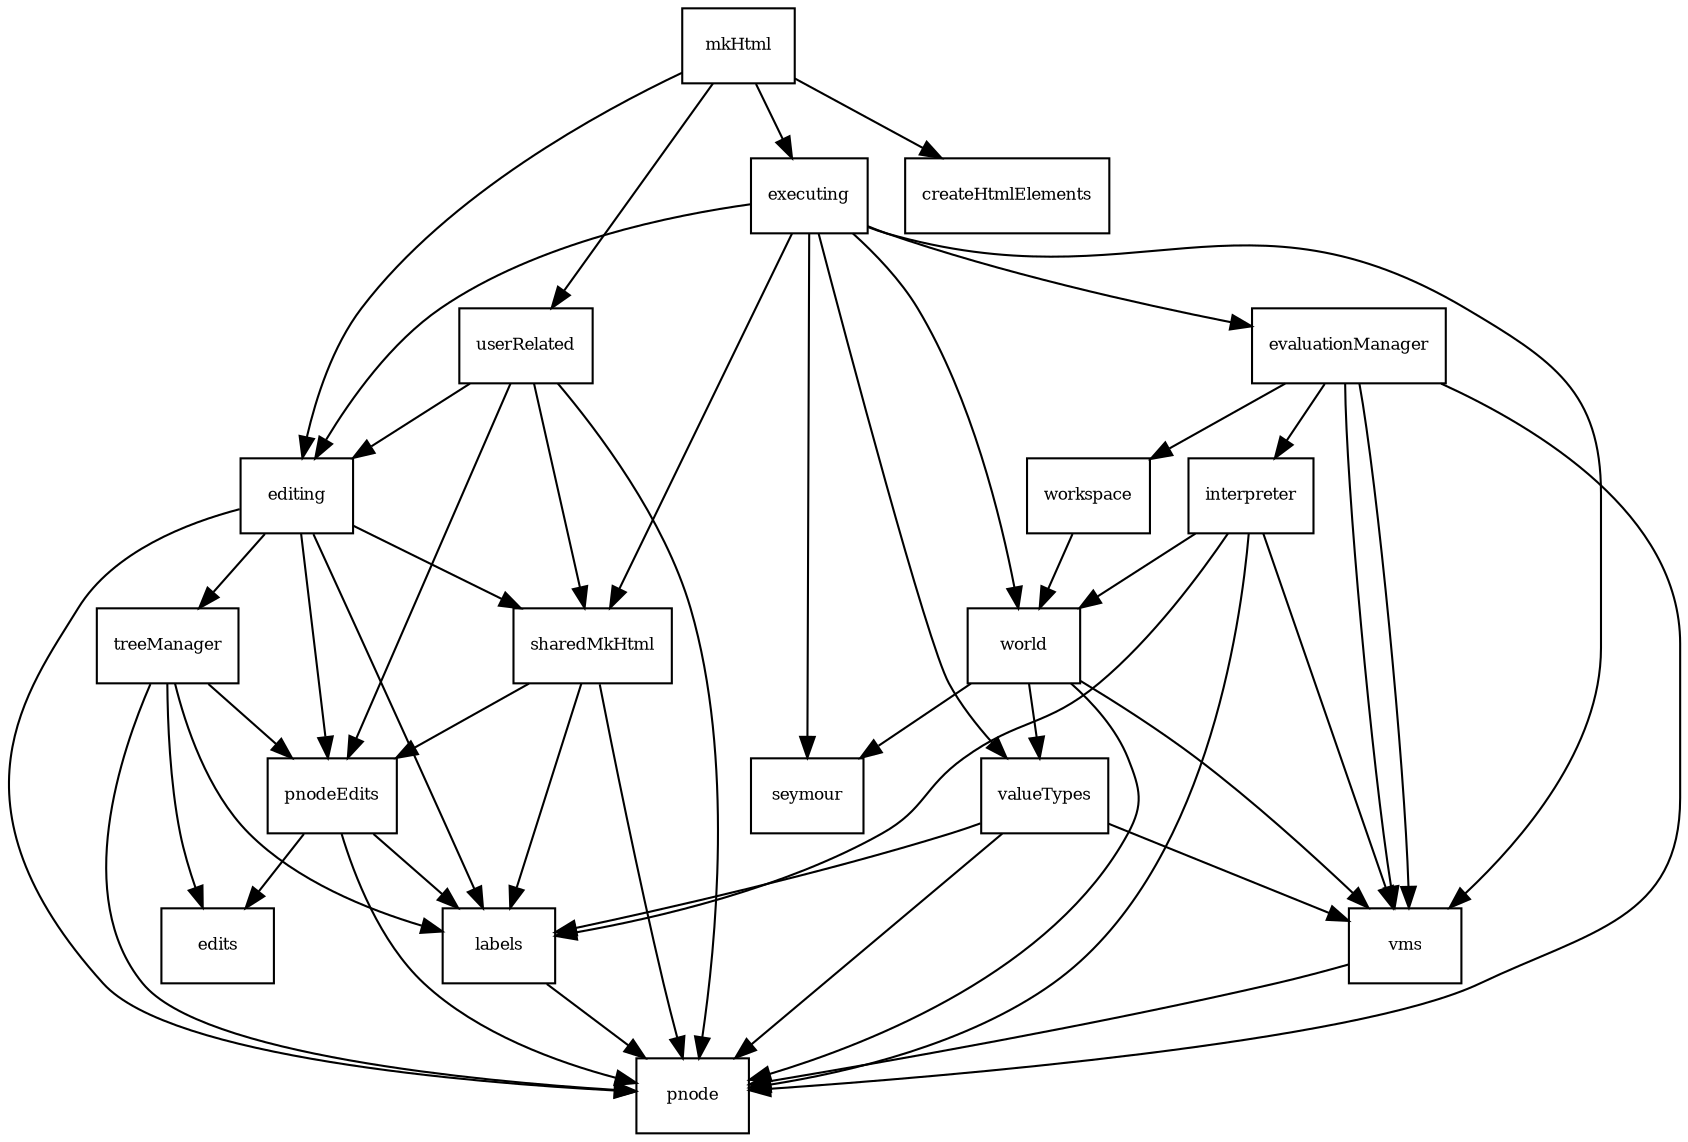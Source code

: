 digraph Depends {

   gsize="8,6"; ratio=fill;
   node[fontsize=8, shape=rectangle];

   //edits -> assert ;
   //edits -> collections ;

   editing -> labels ;
   editing -> pnode ;
   editing -> pnodeEdits ;
   editing -> sharedMkHtml ;
   editing -> treeManager ;

   evaluationManager -> vms ;
   evaluationManager -> interpreter ;
   evaluationManager -> pnode ;
   evaluationManager -> workspace ;
   evaluationManager -> vms ;

   executing -> editing ;
   executing -> evaluationManager ;
   executing -> seymour ;
   executing -> sharedMkHtml ;
   executing -> valueTypes ;
   executing -> vms ;
   executing -> world ;

   interpreter -> pnode ;
   interpreter -> labels ;
   interpreter -> vms ;
   interpreter -> world ;

   labels -> pnode ;

   mkHtml -> createHtmlElements ;
   mkHtml -> executing ;
   mkHtml -> editing ;
   mkHtml -> userRelated ;

   pnodeEdits -> edits ;
   pnodeEdits -> labels ;
   pnodeEdits -> pnode ;

   sharedMkHtml -> labels ;
   sharedMkHtml -> pnode ;
   sharedMkHtml -> pnodeEdits ;

   treeManager -> edits ;
   treeManager -> labels ;
   treeManager -> pnode ;
   treeManager -> pnodeEdits ;

   userRelated -> editing ;
   userRelated -> pnodeEdits ;
   userRelated -> pnode ;
   userRelated -> sharedMkHtml ;
   
   valueTypes -> labels ;
   valueTypes -> pnode ;
   valueTypes -> vms ;

   vms -> pnode ;

   workspace -> world ;

   world -> pnode ;
   world -> seymour ;
   world -> valueTypes ;
   world -> vms ;
}
